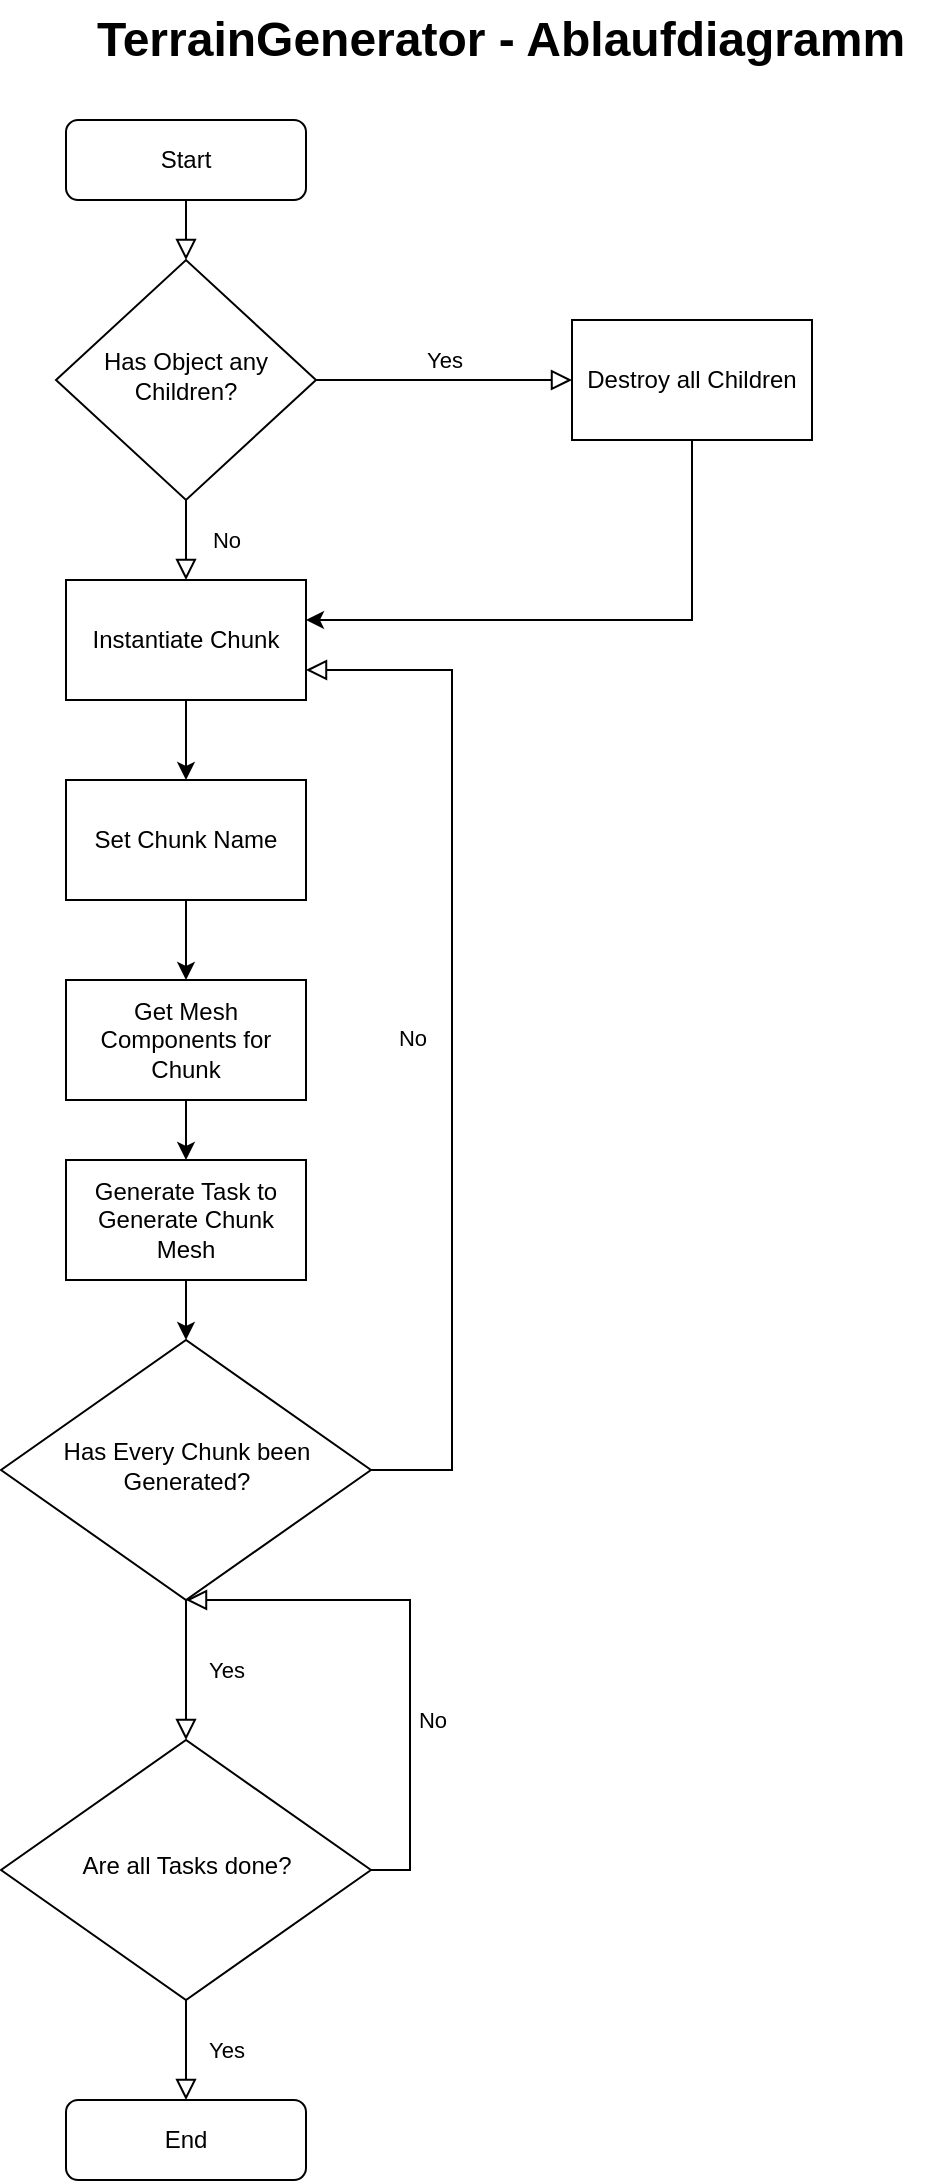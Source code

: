 <mxfile version="24.7.17">
  <diagram id="C5RBs43oDa-KdzZeNtuy" name="Page-1">
    <mxGraphModel dx="1509" dy="888" grid="1" gridSize="10" guides="1" tooltips="1" connect="1" arrows="1" fold="1" page="1" pageScale="1" pageWidth="827" pageHeight="1169" math="0" shadow="0">
      <root>
        <mxCell id="WIyWlLk6GJQsqaUBKTNV-0" />
        <mxCell id="WIyWlLk6GJQsqaUBKTNV-1" parent="WIyWlLk6GJQsqaUBKTNV-0" />
        <mxCell id="WIyWlLk6GJQsqaUBKTNV-2" value="" style="rounded=0;html=1;jettySize=auto;orthogonalLoop=1;fontSize=11;endArrow=block;endFill=0;endSize=8;strokeWidth=1;shadow=0;labelBackgroundColor=none;edgeStyle=orthogonalEdgeStyle;" parent="WIyWlLk6GJQsqaUBKTNV-1" source="WIyWlLk6GJQsqaUBKTNV-3" target="WIyWlLk6GJQsqaUBKTNV-6" edge="1">
          <mxGeometry relative="1" as="geometry" />
        </mxCell>
        <mxCell id="WIyWlLk6GJQsqaUBKTNV-3" value="Start" style="rounded=1;whiteSpace=wrap;html=1;fontSize=12;glass=0;strokeWidth=1;shadow=0;" parent="WIyWlLk6GJQsqaUBKTNV-1" vertex="1">
          <mxGeometry x="197" y="100" width="120" height="40" as="geometry" />
        </mxCell>
        <mxCell id="WIyWlLk6GJQsqaUBKTNV-4" value="No" style="rounded=0;html=1;jettySize=auto;orthogonalLoop=1;fontSize=11;endArrow=block;endFill=0;endSize=8;strokeWidth=1;shadow=0;labelBackgroundColor=none;edgeStyle=orthogonalEdgeStyle;entryX=0.5;entryY=0;entryDx=0;entryDy=0;" parent="WIyWlLk6GJQsqaUBKTNV-1" source="WIyWlLk6GJQsqaUBKTNV-6" target="Xyxsf_RjNk1GjSlXRjVp-1" edge="1">
          <mxGeometry y="20" relative="1" as="geometry">
            <mxPoint as="offset" />
            <mxPoint x="255" y="430" as="targetPoint" />
          </mxGeometry>
        </mxCell>
        <mxCell id="WIyWlLk6GJQsqaUBKTNV-5" value="Yes" style="rounded=0;html=1;jettySize=auto;orthogonalLoop=1;fontSize=11;endArrow=block;endFill=0;endSize=8;strokeWidth=1;shadow=0;labelBackgroundColor=none;entryX=0;entryY=0.5;entryDx=0;entryDy=0;exitX=0.5;exitY=0;exitDx=0;exitDy=0;" parent="WIyWlLk6GJQsqaUBKTNV-1" source="WIyWlLk6GJQsqaUBKTNV-6" target="Xyxsf_RjNk1GjSlXRjVp-0" edge="1">
          <mxGeometry y="10" relative="1" as="geometry">
            <mxPoint as="offset" />
            <mxPoint x="430" y="300" as="targetPoint" />
          </mxGeometry>
        </mxCell>
        <mxCell id="WIyWlLk6GJQsqaUBKTNV-6" value="Has Object any Children?" style="rhombus;whiteSpace=wrap;html=1;shadow=0;fontFamily=Helvetica;fontSize=12;align=center;strokeWidth=1;spacing=6;spacingTop=-4;direction=south;" parent="WIyWlLk6GJQsqaUBKTNV-1" vertex="1">
          <mxGeometry x="192" y="170" width="130" height="120" as="geometry" />
        </mxCell>
        <mxCell id="8HMZzGr3GwEBU9Gh1w5I-1" value="TerrainGenerator - Ablaufdiagramm" style="text;strokeColor=none;fillColor=none;html=1;fontSize=24;fontStyle=1;verticalAlign=middle;align=center;" parent="WIyWlLk6GJQsqaUBKTNV-1" vertex="1">
          <mxGeometry x="197" y="40" width="434" height="40" as="geometry" />
        </mxCell>
        <mxCell id="Xyxsf_RjNk1GjSlXRjVp-0" value="Destroy all Children" style="rounded=0;whiteSpace=wrap;html=1;" vertex="1" parent="WIyWlLk6GJQsqaUBKTNV-1">
          <mxGeometry x="450" y="200" width="120" height="60" as="geometry" />
        </mxCell>
        <mxCell id="Xyxsf_RjNk1GjSlXRjVp-1" value="Instantiate Chunk" style="rounded=0;whiteSpace=wrap;html=1;" vertex="1" parent="WIyWlLk6GJQsqaUBKTNV-1">
          <mxGeometry x="197" y="330" width="120" height="60" as="geometry" />
        </mxCell>
        <mxCell id="Xyxsf_RjNk1GjSlXRjVp-2" value="Set Chunk Name" style="rounded=0;whiteSpace=wrap;html=1;" vertex="1" parent="WIyWlLk6GJQsqaUBKTNV-1">
          <mxGeometry x="197" y="430" width="120" height="60" as="geometry" />
        </mxCell>
        <mxCell id="Xyxsf_RjNk1GjSlXRjVp-3" value="Get Mesh Components for Chunk" style="rounded=0;whiteSpace=wrap;html=1;" vertex="1" parent="WIyWlLk6GJQsqaUBKTNV-1">
          <mxGeometry x="197" y="530" width="120" height="60" as="geometry" />
        </mxCell>
        <mxCell id="Xyxsf_RjNk1GjSlXRjVp-4" value="Generate Task to Generate Chunk Mesh" style="rounded=0;whiteSpace=wrap;html=1;" vertex="1" parent="WIyWlLk6GJQsqaUBKTNV-1">
          <mxGeometry x="197" y="620" width="120" height="60" as="geometry" />
        </mxCell>
        <mxCell id="Xyxsf_RjNk1GjSlXRjVp-6" value="Has Every Chunk been Generated?" style="rhombus;whiteSpace=wrap;html=1;shadow=0;fontFamily=Helvetica;fontSize=12;align=center;strokeWidth=1;spacing=6;spacingTop=-4;direction=south;" vertex="1" parent="WIyWlLk6GJQsqaUBKTNV-1">
          <mxGeometry x="164.5" y="710" width="185" height="130" as="geometry" />
        </mxCell>
        <mxCell id="Xyxsf_RjNk1GjSlXRjVp-7" value="Are all Tasks done?" style="rhombus;whiteSpace=wrap;html=1;shadow=0;fontFamily=Helvetica;fontSize=12;align=center;strokeWidth=1;spacing=6;spacingTop=-4;direction=south;" vertex="1" parent="WIyWlLk6GJQsqaUBKTNV-1">
          <mxGeometry x="164.5" y="910" width="185" height="130" as="geometry" />
        </mxCell>
        <mxCell id="Xyxsf_RjNk1GjSlXRjVp-8" value="" style="endArrow=classic;html=1;rounded=0;exitX=0.5;exitY=1;exitDx=0;exitDy=0;edgeStyle=orthogonalEdgeStyle;" edge="1" parent="WIyWlLk6GJQsqaUBKTNV-1" source="Xyxsf_RjNk1GjSlXRjVp-0" target="Xyxsf_RjNk1GjSlXRjVp-1">
          <mxGeometry width="50" height="50" relative="1" as="geometry">
            <mxPoint x="370" y="360" as="sourcePoint" />
            <mxPoint x="317" y="400" as="targetPoint" />
            <Array as="points">
              <mxPoint x="510" y="350" />
            </Array>
          </mxGeometry>
        </mxCell>
        <mxCell id="Xyxsf_RjNk1GjSlXRjVp-9" value="" style="endArrow=classic;html=1;rounded=0;exitX=0.5;exitY=1;exitDx=0;exitDy=0;entryX=0.5;entryY=0;entryDx=0;entryDy=0;" edge="1" parent="WIyWlLk6GJQsqaUBKTNV-1" source="Xyxsf_RjNk1GjSlXRjVp-1" target="Xyxsf_RjNk1GjSlXRjVp-2">
          <mxGeometry width="50" height="50" relative="1" as="geometry">
            <mxPoint x="370" y="500" as="sourcePoint" />
            <mxPoint x="420" y="450" as="targetPoint" />
          </mxGeometry>
        </mxCell>
        <mxCell id="Xyxsf_RjNk1GjSlXRjVp-10" value="" style="endArrow=classic;html=1;rounded=0;exitX=0.5;exitY=1;exitDx=0;exitDy=0;entryX=0.5;entryY=0;entryDx=0;entryDy=0;" edge="1" parent="WIyWlLk6GJQsqaUBKTNV-1" source="Xyxsf_RjNk1GjSlXRjVp-2" target="Xyxsf_RjNk1GjSlXRjVp-3">
          <mxGeometry width="50" height="50" relative="1" as="geometry">
            <mxPoint x="267" y="400" as="sourcePoint" />
            <mxPoint x="267" y="440" as="targetPoint" />
          </mxGeometry>
        </mxCell>
        <mxCell id="Xyxsf_RjNk1GjSlXRjVp-11" value="" style="endArrow=classic;html=1;rounded=0;exitX=0.5;exitY=1;exitDx=0;exitDy=0;entryX=0.5;entryY=0;entryDx=0;entryDy=0;" edge="1" parent="WIyWlLk6GJQsqaUBKTNV-1" source="Xyxsf_RjNk1GjSlXRjVp-3" target="Xyxsf_RjNk1GjSlXRjVp-4">
          <mxGeometry width="50" height="50" relative="1" as="geometry">
            <mxPoint x="370" y="640" as="sourcePoint" />
            <mxPoint x="420" y="590" as="targetPoint" />
          </mxGeometry>
        </mxCell>
        <mxCell id="Xyxsf_RjNk1GjSlXRjVp-12" value="" style="endArrow=classic;html=1;rounded=0;exitX=0.5;exitY=1;exitDx=0;exitDy=0;entryX=0;entryY=0.5;entryDx=0;entryDy=0;" edge="1" parent="WIyWlLk6GJQsqaUBKTNV-1" source="Xyxsf_RjNk1GjSlXRjVp-4" target="Xyxsf_RjNk1GjSlXRjVp-6">
          <mxGeometry width="50" height="50" relative="1" as="geometry">
            <mxPoint x="370" y="640" as="sourcePoint" />
            <mxPoint x="257" y="720" as="targetPoint" />
          </mxGeometry>
        </mxCell>
        <mxCell id="Xyxsf_RjNk1GjSlXRjVp-13" value="No" style="rounded=0;html=1;jettySize=auto;orthogonalLoop=1;fontSize=11;endArrow=block;endFill=0;endSize=8;strokeWidth=1;shadow=0;labelBackgroundColor=none;exitX=0.5;exitY=0;exitDx=0;exitDy=0;edgeStyle=orthogonalEdgeStyle;entryX=1;entryY=0.75;entryDx=0;entryDy=0;" edge="1" parent="WIyWlLk6GJQsqaUBKTNV-1" source="Xyxsf_RjNk1GjSlXRjVp-6" target="Xyxsf_RjNk1GjSlXRjVp-1">
          <mxGeometry y="20" relative="1" as="geometry">
            <mxPoint as="offset" />
            <mxPoint x="349.5" y="785" as="sourcePoint" />
            <mxPoint x="320" y="360" as="targetPoint" />
            <Array as="points">
              <mxPoint x="390" y="775" />
              <mxPoint x="390" y="375" />
            </Array>
          </mxGeometry>
        </mxCell>
        <mxCell id="Xyxsf_RjNk1GjSlXRjVp-14" value="Yes" style="rounded=0;html=1;jettySize=auto;orthogonalLoop=1;fontSize=11;endArrow=block;endFill=0;endSize=8;strokeWidth=1;shadow=0;labelBackgroundColor=none;edgeStyle=orthogonalEdgeStyle;exitX=1;exitY=0.5;exitDx=0;exitDy=0;entryX=0;entryY=0.5;entryDx=0;entryDy=0;" edge="1" parent="WIyWlLk6GJQsqaUBKTNV-1" source="Xyxsf_RjNk1GjSlXRjVp-6" target="Xyxsf_RjNk1GjSlXRjVp-7">
          <mxGeometry y="20" relative="1" as="geometry">
            <mxPoint as="offset" />
            <mxPoint x="360" y="720" as="sourcePoint" />
            <mxPoint x="520" y="690" as="targetPoint" />
          </mxGeometry>
        </mxCell>
        <mxCell id="Xyxsf_RjNk1GjSlXRjVp-15" value="End" style="rounded=1;whiteSpace=wrap;html=1;fontSize=12;glass=0;strokeWidth=1;shadow=0;" vertex="1" parent="WIyWlLk6GJQsqaUBKTNV-1">
          <mxGeometry x="197" y="1090" width="120" height="40" as="geometry" />
        </mxCell>
        <mxCell id="Xyxsf_RjNk1GjSlXRjVp-16" value="Yes" style="rounded=0;html=1;jettySize=auto;orthogonalLoop=1;fontSize=11;endArrow=block;endFill=0;endSize=8;strokeWidth=1;shadow=0;labelBackgroundColor=none;edgeStyle=orthogonalEdgeStyle;exitX=1;exitY=0.5;exitDx=0;exitDy=0;entryX=0.5;entryY=0;entryDx=0;entryDy=0;" edge="1" parent="WIyWlLk6GJQsqaUBKTNV-1" source="Xyxsf_RjNk1GjSlXRjVp-7" target="Xyxsf_RjNk1GjSlXRjVp-15">
          <mxGeometry y="20" relative="1" as="geometry">
            <mxPoint as="offset" />
            <mxPoint x="267" y="890" as="sourcePoint" />
            <mxPoint x="267" y="920" as="targetPoint" />
          </mxGeometry>
        </mxCell>
        <mxCell id="Xyxsf_RjNk1GjSlXRjVp-17" value="No" style="rounded=0;html=1;jettySize=auto;orthogonalLoop=1;fontSize=11;endArrow=block;endFill=0;endSize=8;strokeWidth=1;shadow=0;labelBackgroundColor=none;exitX=0.5;exitY=0;exitDx=0;exitDy=0;edgeStyle=orthogonalEdgeStyle;entryX=1;entryY=0.5;entryDx=0;entryDy=0;" edge="1" parent="WIyWlLk6GJQsqaUBKTNV-1" source="Xyxsf_RjNk1GjSlXRjVp-7" target="Xyxsf_RjNk1GjSlXRjVp-6">
          <mxGeometry x="-0.291" y="-11" relative="1" as="geometry">
            <mxPoint as="offset" />
            <mxPoint x="360" y="825" as="sourcePoint" />
            <mxPoint x="260" y="860" as="targetPoint" />
            <Array as="points">
              <mxPoint x="369" y="975" />
              <mxPoint x="369" y="840" />
            </Array>
          </mxGeometry>
        </mxCell>
      </root>
    </mxGraphModel>
  </diagram>
</mxfile>
